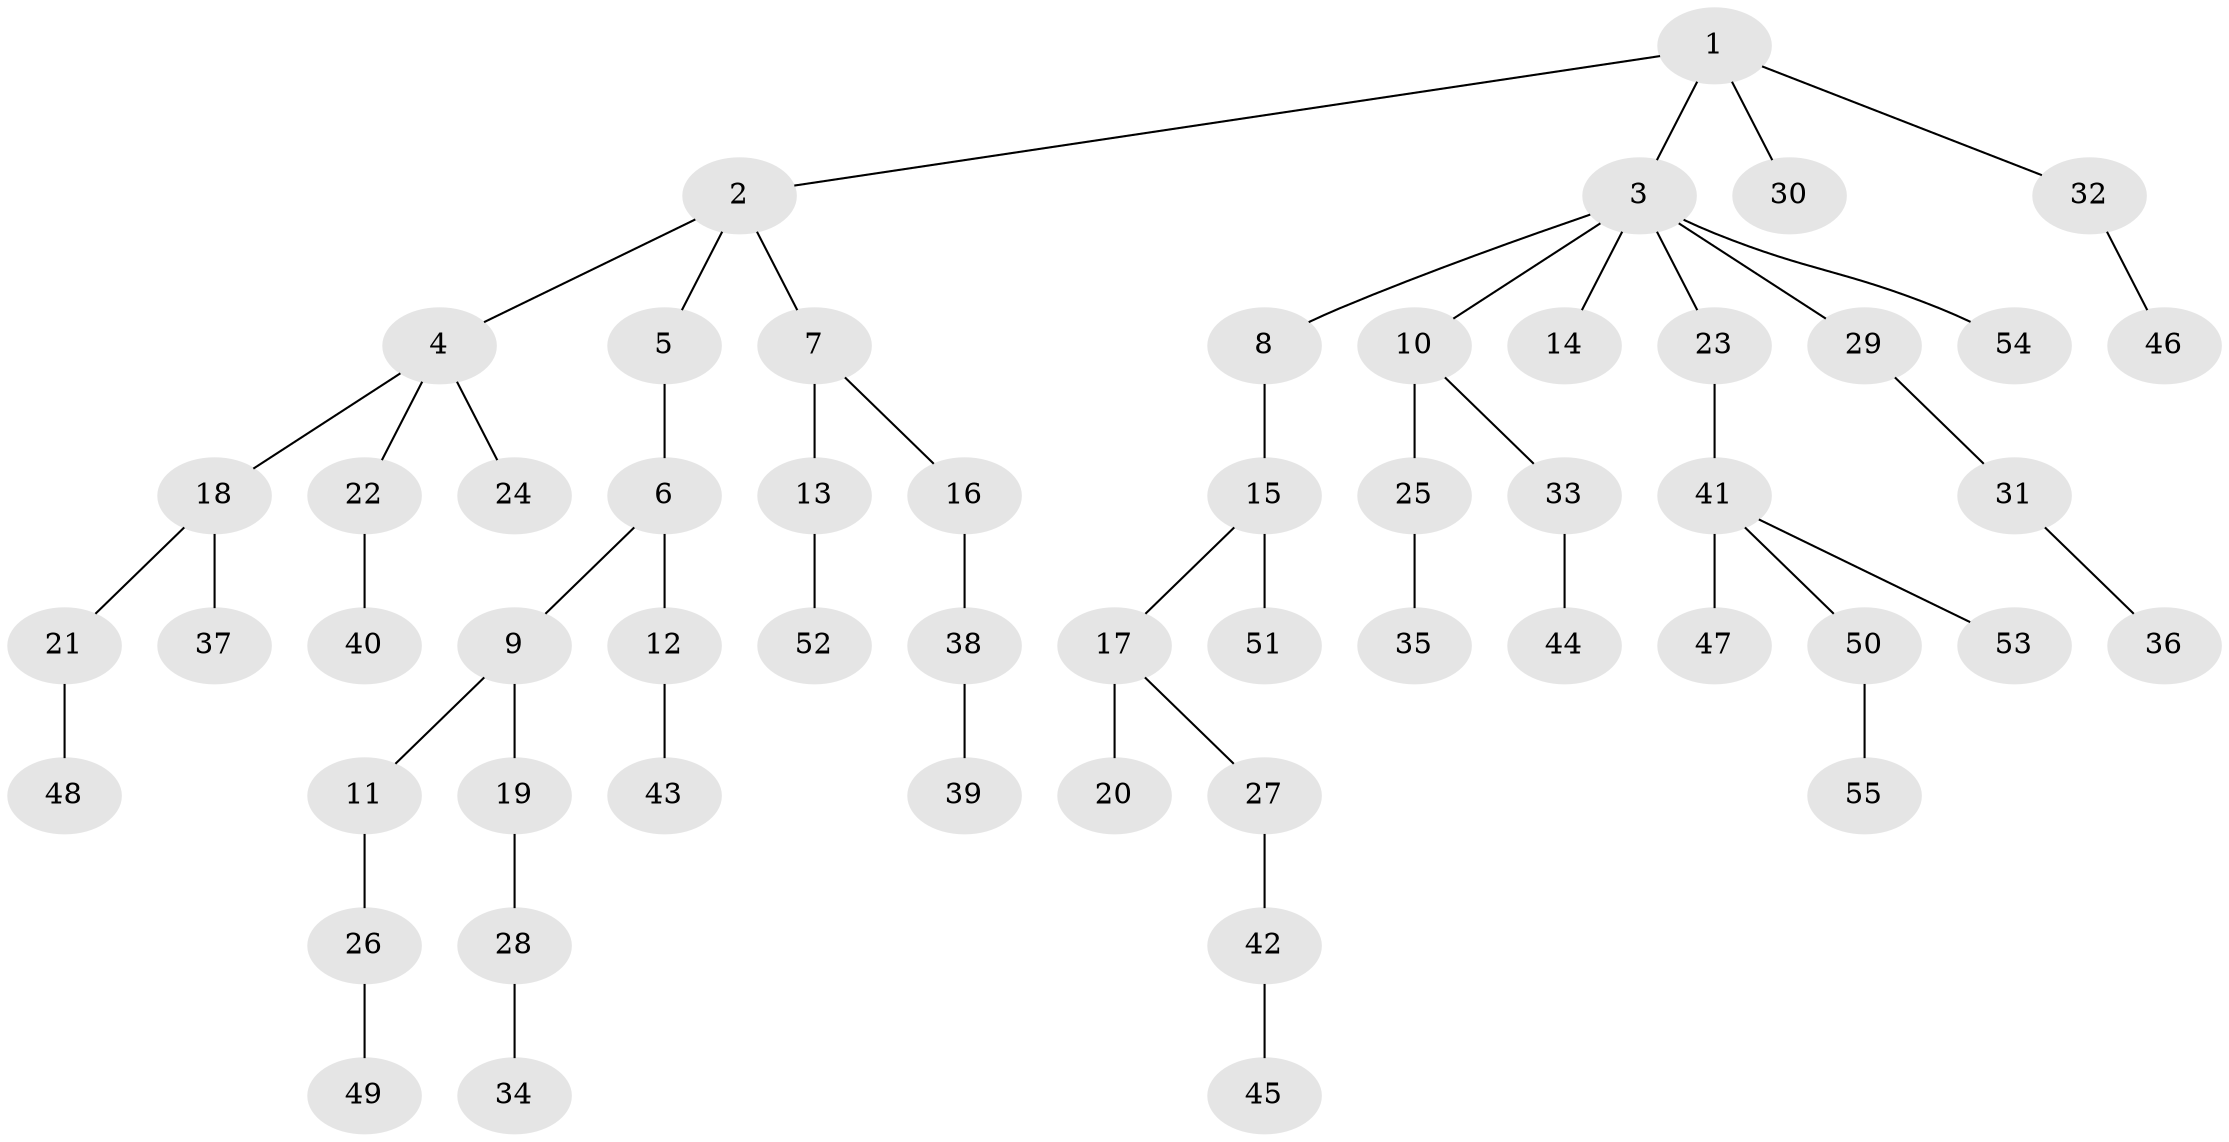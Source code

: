 // coarse degree distribution, {2: 0.24242424242424243, 1: 0.6666666666666666, 5: 0.030303030303030304, 17: 0.030303030303030304, 4: 0.030303030303030304}
// Generated by graph-tools (version 1.1) at 2025/57/03/04/25 21:57:02]
// undirected, 55 vertices, 54 edges
graph export_dot {
graph [start="1"]
  node [color=gray90,style=filled];
  1;
  2;
  3;
  4;
  5;
  6;
  7;
  8;
  9;
  10;
  11;
  12;
  13;
  14;
  15;
  16;
  17;
  18;
  19;
  20;
  21;
  22;
  23;
  24;
  25;
  26;
  27;
  28;
  29;
  30;
  31;
  32;
  33;
  34;
  35;
  36;
  37;
  38;
  39;
  40;
  41;
  42;
  43;
  44;
  45;
  46;
  47;
  48;
  49;
  50;
  51;
  52;
  53;
  54;
  55;
  1 -- 2;
  1 -- 3;
  1 -- 30;
  1 -- 32;
  2 -- 4;
  2 -- 5;
  2 -- 7;
  3 -- 8;
  3 -- 10;
  3 -- 14;
  3 -- 23;
  3 -- 29;
  3 -- 54;
  4 -- 18;
  4 -- 22;
  4 -- 24;
  5 -- 6;
  6 -- 9;
  6 -- 12;
  7 -- 13;
  7 -- 16;
  8 -- 15;
  9 -- 11;
  9 -- 19;
  10 -- 25;
  10 -- 33;
  11 -- 26;
  12 -- 43;
  13 -- 52;
  15 -- 17;
  15 -- 51;
  16 -- 38;
  17 -- 20;
  17 -- 27;
  18 -- 21;
  18 -- 37;
  19 -- 28;
  21 -- 48;
  22 -- 40;
  23 -- 41;
  25 -- 35;
  26 -- 49;
  27 -- 42;
  28 -- 34;
  29 -- 31;
  31 -- 36;
  32 -- 46;
  33 -- 44;
  38 -- 39;
  41 -- 47;
  41 -- 50;
  41 -- 53;
  42 -- 45;
  50 -- 55;
}
